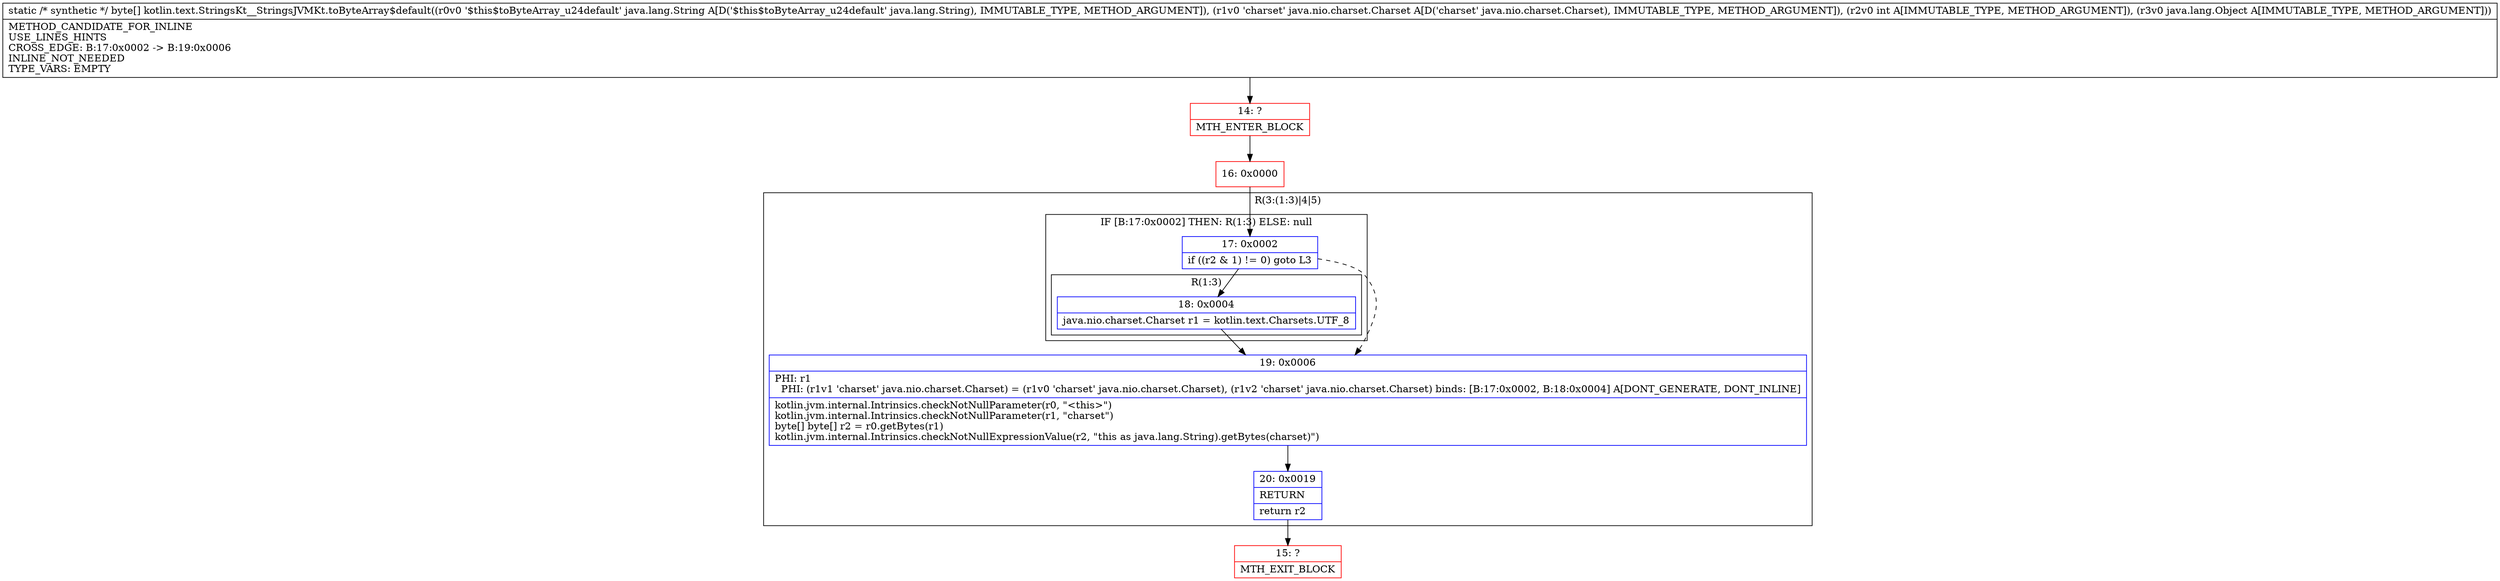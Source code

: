 digraph "CFG forkotlin.text.StringsKt__StringsJVMKt.toByteArray$default(Ljava\/lang\/String;Ljava\/nio\/charset\/Charset;ILjava\/lang\/Object;)[B" {
subgraph cluster_Region_335721884 {
label = "R(3:(1:3)|4|5)";
node [shape=record,color=blue];
subgraph cluster_IfRegion_908302691 {
label = "IF [B:17:0x0002] THEN: R(1:3) ELSE: null";
node [shape=record,color=blue];
Node_17 [shape=record,label="{17\:\ 0x0002|if ((r2 & 1) != 0) goto L3\l}"];
subgraph cluster_Region_837805447 {
label = "R(1:3)";
node [shape=record,color=blue];
Node_18 [shape=record,label="{18\:\ 0x0004|java.nio.charset.Charset r1 = kotlin.text.Charsets.UTF_8\l}"];
}
}
Node_19 [shape=record,label="{19\:\ 0x0006|PHI: r1 \l  PHI: (r1v1 'charset' java.nio.charset.Charset) = (r1v0 'charset' java.nio.charset.Charset), (r1v2 'charset' java.nio.charset.Charset) binds: [B:17:0x0002, B:18:0x0004] A[DONT_GENERATE, DONT_INLINE]\l|kotlin.jvm.internal.Intrinsics.checkNotNullParameter(r0, \"\<this\>\")\lkotlin.jvm.internal.Intrinsics.checkNotNullParameter(r1, \"charset\")\lbyte[] byte[] r2 = r0.getBytes(r1)\lkotlin.jvm.internal.Intrinsics.checkNotNullExpressionValue(r2, \"this as java.lang.String).getBytes(charset)\")\l}"];
Node_20 [shape=record,label="{20\:\ 0x0019|RETURN\l|return r2\l}"];
}
Node_14 [shape=record,color=red,label="{14\:\ ?|MTH_ENTER_BLOCK\l}"];
Node_16 [shape=record,color=red,label="{16\:\ 0x0000}"];
Node_15 [shape=record,color=red,label="{15\:\ ?|MTH_EXIT_BLOCK\l}"];
MethodNode[shape=record,label="{static \/* synthetic *\/ byte[] kotlin.text.StringsKt__StringsJVMKt.toByteArray$default((r0v0 '$this$toByteArray_u24default' java.lang.String A[D('$this$toByteArray_u24default' java.lang.String), IMMUTABLE_TYPE, METHOD_ARGUMENT]), (r1v0 'charset' java.nio.charset.Charset A[D('charset' java.nio.charset.Charset), IMMUTABLE_TYPE, METHOD_ARGUMENT]), (r2v0 int A[IMMUTABLE_TYPE, METHOD_ARGUMENT]), (r3v0 java.lang.Object A[IMMUTABLE_TYPE, METHOD_ARGUMENT]))  | METHOD_CANDIDATE_FOR_INLINE\lUSE_LINES_HINTS\lCROSS_EDGE: B:17:0x0002 \-\> B:19:0x0006\lINLINE_NOT_NEEDED\lTYPE_VARS: EMPTY\l}"];
MethodNode -> Node_14;Node_17 -> Node_18;
Node_17 -> Node_19[style=dashed];
Node_18 -> Node_19;
Node_19 -> Node_20;
Node_20 -> Node_15;
Node_14 -> Node_16;
Node_16 -> Node_17;
}

